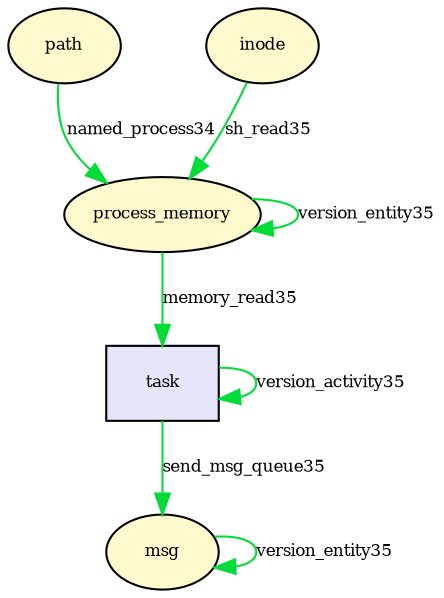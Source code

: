 digraph RGL__DirectedAdjacencyGraph {path[fontsize = 8,label = "path",shape = ellipse, fillcolor="#fffacd", style = filled]

process_memory[fontsize = 8,label = "process_memory",shape = ellipse, fillcolor="#fffacd", style = filled]

path -> process_memory[fontsize = 8,label = "named_process34", color="#01dc38"]

process_memory -> process_memory[fontsize = 8,label = "version_entity35", color="#01dc38"]

inode[fontsize = 8,label = "inode",shape = ellipse, fillcolor="#fffacd", style = filled]

inode -> process_memory[fontsize = 8,label = "sh_read35", color="#01dc38"]

task[fontsize = 8,label = "task",shape = rectangle, fillcolor="#e6e6fa", style = filled]

task -> task[fontsize = 8,label = "version_activity35", color="#01dc38"]

process_memory -> task[fontsize = 8,label = "memory_read35", color="#01dc38"]

msg[fontsize = 8,label = "msg",shape = ellipse, fillcolor="#fffacd", style = filled]

msg -> msg[fontsize = 8,label = "version_entity35", color="#01dc38"]

task -> msg[fontsize = 8,label = "send_msg_queue35", color="#01dc38"]

}